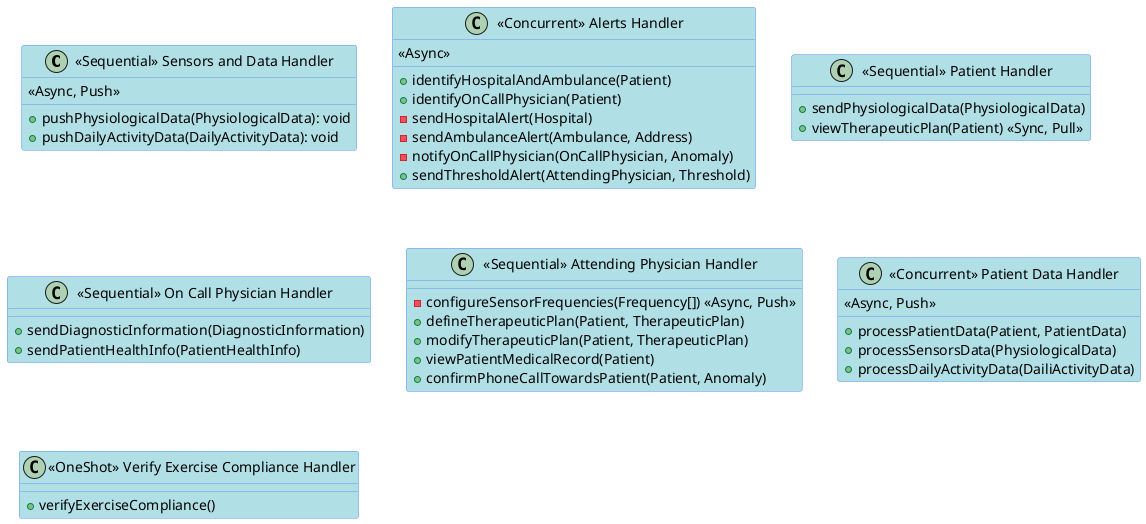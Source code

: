 @startuml concrete_diagram

skinparam ClassBorderColor CornflowerBlue
skinparam ClassBackgroundColor PowderBlue

class "<<Sequential>> Sensors and Data Handler" as C1 {
  <<Async, Push>>
  + pushPhysiologicalData(PhysiologicalData): void
  + pushDailyActivityData(DailyActivityData): void
}

class "<<Concurrent>> Alerts Handler" as C2 {
  +identifyHospitalAndAmbulance(Patient)
  +identifyOnCallPhysician(Patient)
  <<Async>>
  -sendHospitalAlert(Hospital)
  -sendAmbulanceAlert(Ambulance, Address)
  -notifyOnCallPhysician(OnCallPhysician, Anomaly)
  +sendThresholdAlert(AttendingPhysician, Threshold)
}

class "<<Sequential>> Patient Handler" as C3 {
  +sendPhysiologicalData(PhysiologicalData)
  +viewTherapeuticPlan(Patient) <<Sync, Pull>>
}

class "<<Sequential>> On Call Physician Handler" as C4 {
  +sendDiagnosticInformation(DiagnosticInformation)
  +sendPatientHealthInfo(PatientHealthInfo)
}

class "<<Sequential>> Attending Physician Handler" as C5 {
  -configureSensorFrequencies(Frequency[]) <<Async, Push>>
  +defineTherapeuticPlan(Patient, TherapeuticPlan)
  +modifyTherapeuticPlan(Patient, TherapeuticPlan)
  +viewPatientMedicalRecord(Patient)
  +confirmPhoneCallTowardsPatient(Patient, Anomaly)
}

class "<<Concurrent>> Patient Data Handler" as C6 {
  <<Async, Push>>
  +processPatientData(Patient, PatientData)
  +processSensorsData(PhysiologicalData)
  +processDailyActivityData(DailiActivityData)
}

class "<<OneShot>> Verify Exercise Compliance Handler" as C7 {
  +verifyExerciseCompliance()
}

@enduml
